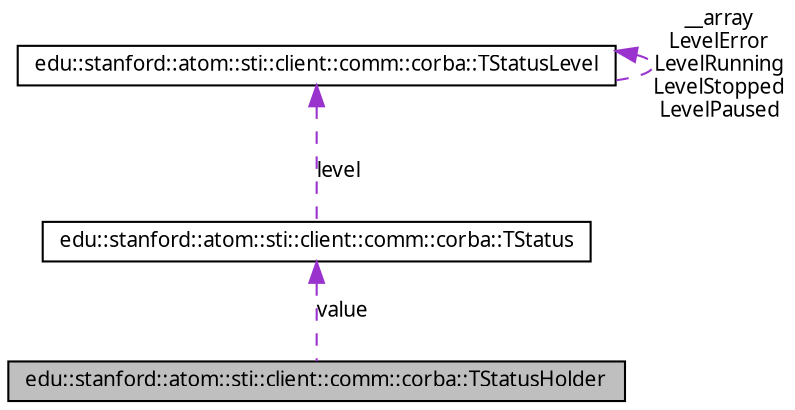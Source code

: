 digraph G
{
  edge [fontname="FreeSans.ttf",fontsize=10,labelfontname="FreeSans.ttf",labelfontsize=10];
  node [fontname="FreeSans.ttf",fontsize=10,shape=record];
  Node1 [label="edu::stanford::atom::sti::client::comm::corba::TStatusHolder",height=0.2,width=0.4,color="black", fillcolor="grey75", style="filled" fontcolor="black"];
  Node2 -> Node1 [dir=back,color="darkorchid3",fontsize=10,style="dashed",label="value",fontname="FreeSans.ttf"];
  Node2 [label="edu::stanford::atom::sti::client::comm::corba::TStatus",height=0.2,width=0.4,color="black", fillcolor="white", style="filled",URL="$classedu_1_1stanford_1_1atom_1_1sti_1_1client_1_1comm_1_1corba_1_1TStatus.html"];
  Node3 -> Node2 [dir=back,color="darkorchid3",fontsize=10,style="dashed",label="level",fontname="FreeSans.ttf"];
  Node3 [label="edu::stanford::atom::sti::client::comm::corba::TStatusLevel",height=0.2,width=0.4,color="black", fillcolor="white", style="filled",URL="$classedu_1_1stanford_1_1atom_1_1sti_1_1client_1_1comm_1_1corba_1_1TStatusLevel.html"];
  Node3 -> Node3 [dir=back,color="darkorchid3",fontsize=10,style="dashed",label="__array\nLevelError\nLevelRunning\nLevelStopped\nLevelPaused",fontname="FreeSans.ttf"];
}
